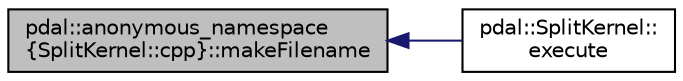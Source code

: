 digraph "pdal::anonymous_namespace{SplitKernel::cpp}::makeFilename"
{
  edge [fontname="Helvetica",fontsize="10",labelfontname="Helvetica",labelfontsize="10"];
  node [fontname="Helvetica",fontsize="10",shape=record];
  rankdir="LR";
  Node1 [label="pdal::anonymous_namespace\l\{SplitKernel::cpp\}::makeFilename",height=0.2,width=0.4,color="black", fillcolor="grey75", style="filled", fontcolor="black"];
  Node1 -> Node2 [dir="back",color="midnightblue",fontsize="10",style="solid",fontname="Helvetica"];
  Node2 [label="pdal::SplitKernel::\lexecute",height=0.2,width=0.4,color="black", fillcolor="white", style="filled",URL="$classpdal_1_1SplitKernel.html#aa93e386ee8d67c65d5c31d39ec7c9971"];
}
